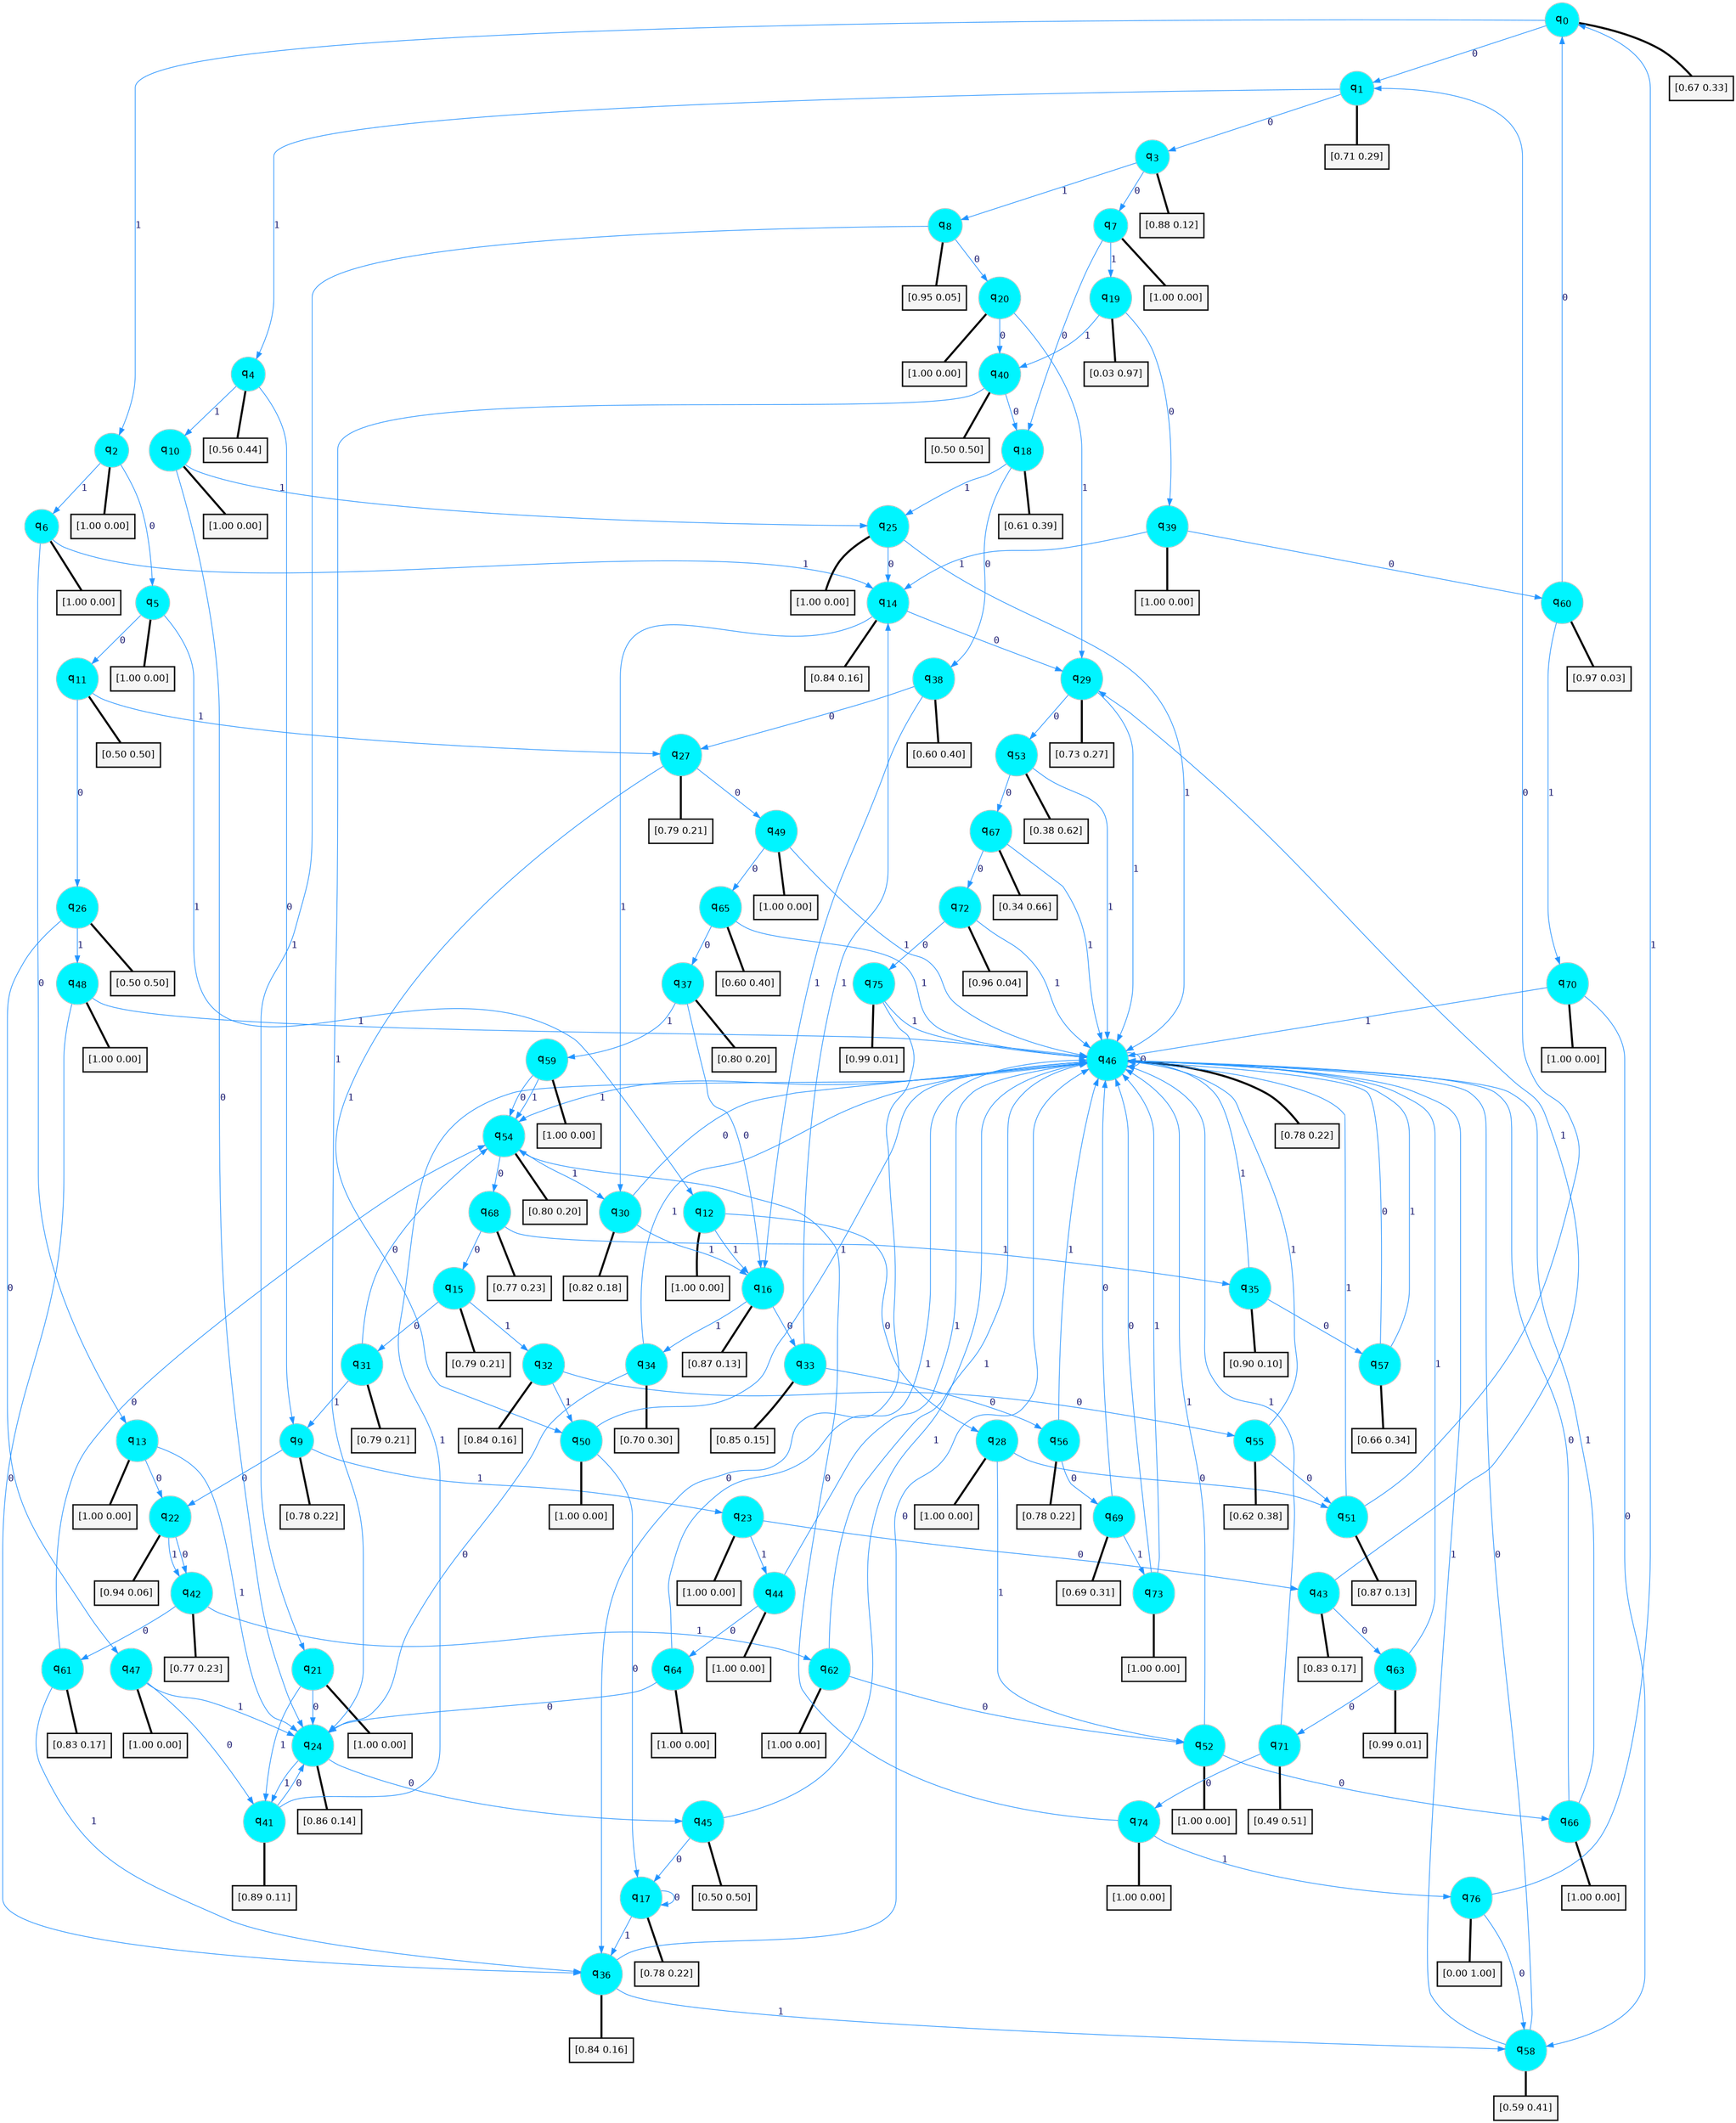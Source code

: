 digraph G {
graph [
bgcolor=transparent, dpi=300, rankdir=TD, size="40,25"];
node [
color=gray, fillcolor=turquoise1, fontcolor=black, fontname=Helvetica, fontsize=16, fontweight=bold, shape=circle, style=filled];
edge [
arrowsize=1, color=dodgerblue1, fontcolor=midnightblue, fontname=courier, fontweight=bold, penwidth=1, style=solid, weight=20];
0[label=<q<SUB>0</SUB>>];
1[label=<q<SUB>1</SUB>>];
2[label=<q<SUB>2</SUB>>];
3[label=<q<SUB>3</SUB>>];
4[label=<q<SUB>4</SUB>>];
5[label=<q<SUB>5</SUB>>];
6[label=<q<SUB>6</SUB>>];
7[label=<q<SUB>7</SUB>>];
8[label=<q<SUB>8</SUB>>];
9[label=<q<SUB>9</SUB>>];
10[label=<q<SUB>10</SUB>>];
11[label=<q<SUB>11</SUB>>];
12[label=<q<SUB>12</SUB>>];
13[label=<q<SUB>13</SUB>>];
14[label=<q<SUB>14</SUB>>];
15[label=<q<SUB>15</SUB>>];
16[label=<q<SUB>16</SUB>>];
17[label=<q<SUB>17</SUB>>];
18[label=<q<SUB>18</SUB>>];
19[label=<q<SUB>19</SUB>>];
20[label=<q<SUB>20</SUB>>];
21[label=<q<SUB>21</SUB>>];
22[label=<q<SUB>22</SUB>>];
23[label=<q<SUB>23</SUB>>];
24[label=<q<SUB>24</SUB>>];
25[label=<q<SUB>25</SUB>>];
26[label=<q<SUB>26</SUB>>];
27[label=<q<SUB>27</SUB>>];
28[label=<q<SUB>28</SUB>>];
29[label=<q<SUB>29</SUB>>];
30[label=<q<SUB>30</SUB>>];
31[label=<q<SUB>31</SUB>>];
32[label=<q<SUB>32</SUB>>];
33[label=<q<SUB>33</SUB>>];
34[label=<q<SUB>34</SUB>>];
35[label=<q<SUB>35</SUB>>];
36[label=<q<SUB>36</SUB>>];
37[label=<q<SUB>37</SUB>>];
38[label=<q<SUB>38</SUB>>];
39[label=<q<SUB>39</SUB>>];
40[label=<q<SUB>40</SUB>>];
41[label=<q<SUB>41</SUB>>];
42[label=<q<SUB>42</SUB>>];
43[label=<q<SUB>43</SUB>>];
44[label=<q<SUB>44</SUB>>];
45[label=<q<SUB>45</SUB>>];
46[label=<q<SUB>46</SUB>>];
47[label=<q<SUB>47</SUB>>];
48[label=<q<SUB>48</SUB>>];
49[label=<q<SUB>49</SUB>>];
50[label=<q<SUB>50</SUB>>];
51[label=<q<SUB>51</SUB>>];
52[label=<q<SUB>52</SUB>>];
53[label=<q<SUB>53</SUB>>];
54[label=<q<SUB>54</SUB>>];
55[label=<q<SUB>55</SUB>>];
56[label=<q<SUB>56</SUB>>];
57[label=<q<SUB>57</SUB>>];
58[label=<q<SUB>58</SUB>>];
59[label=<q<SUB>59</SUB>>];
60[label=<q<SUB>60</SUB>>];
61[label=<q<SUB>61</SUB>>];
62[label=<q<SUB>62</SUB>>];
63[label=<q<SUB>63</SUB>>];
64[label=<q<SUB>64</SUB>>];
65[label=<q<SUB>65</SUB>>];
66[label=<q<SUB>66</SUB>>];
67[label=<q<SUB>67</SUB>>];
68[label=<q<SUB>68</SUB>>];
69[label=<q<SUB>69</SUB>>];
70[label=<q<SUB>70</SUB>>];
71[label=<q<SUB>71</SUB>>];
72[label=<q<SUB>72</SUB>>];
73[label=<q<SUB>73</SUB>>];
74[label=<q<SUB>74</SUB>>];
75[label=<q<SUB>75</SUB>>];
76[label=<q<SUB>76</SUB>>];
77[label="[0.67 0.33]", shape=box,fontcolor=black, fontname=Helvetica, fontsize=14, penwidth=2, fillcolor=whitesmoke,color=black];
78[label="[0.71 0.29]", shape=box,fontcolor=black, fontname=Helvetica, fontsize=14, penwidth=2, fillcolor=whitesmoke,color=black];
79[label="[1.00 0.00]", shape=box,fontcolor=black, fontname=Helvetica, fontsize=14, penwidth=2, fillcolor=whitesmoke,color=black];
80[label="[0.88 0.12]", shape=box,fontcolor=black, fontname=Helvetica, fontsize=14, penwidth=2, fillcolor=whitesmoke,color=black];
81[label="[0.56 0.44]", shape=box,fontcolor=black, fontname=Helvetica, fontsize=14, penwidth=2, fillcolor=whitesmoke,color=black];
82[label="[1.00 0.00]", shape=box,fontcolor=black, fontname=Helvetica, fontsize=14, penwidth=2, fillcolor=whitesmoke,color=black];
83[label="[1.00 0.00]", shape=box,fontcolor=black, fontname=Helvetica, fontsize=14, penwidth=2, fillcolor=whitesmoke,color=black];
84[label="[1.00 0.00]", shape=box,fontcolor=black, fontname=Helvetica, fontsize=14, penwidth=2, fillcolor=whitesmoke,color=black];
85[label="[0.95 0.05]", shape=box,fontcolor=black, fontname=Helvetica, fontsize=14, penwidth=2, fillcolor=whitesmoke,color=black];
86[label="[0.78 0.22]", shape=box,fontcolor=black, fontname=Helvetica, fontsize=14, penwidth=2, fillcolor=whitesmoke,color=black];
87[label="[1.00 0.00]", shape=box,fontcolor=black, fontname=Helvetica, fontsize=14, penwidth=2, fillcolor=whitesmoke,color=black];
88[label="[0.50 0.50]", shape=box,fontcolor=black, fontname=Helvetica, fontsize=14, penwidth=2, fillcolor=whitesmoke,color=black];
89[label="[1.00 0.00]", shape=box,fontcolor=black, fontname=Helvetica, fontsize=14, penwidth=2, fillcolor=whitesmoke,color=black];
90[label="[1.00 0.00]", shape=box,fontcolor=black, fontname=Helvetica, fontsize=14, penwidth=2, fillcolor=whitesmoke,color=black];
91[label="[0.84 0.16]", shape=box,fontcolor=black, fontname=Helvetica, fontsize=14, penwidth=2, fillcolor=whitesmoke,color=black];
92[label="[0.79 0.21]", shape=box,fontcolor=black, fontname=Helvetica, fontsize=14, penwidth=2, fillcolor=whitesmoke,color=black];
93[label="[0.87 0.13]", shape=box,fontcolor=black, fontname=Helvetica, fontsize=14, penwidth=2, fillcolor=whitesmoke,color=black];
94[label="[0.78 0.22]", shape=box,fontcolor=black, fontname=Helvetica, fontsize=14, penwidth=2, fillcolor=whitesmoke,color=black];
95[label="[0.61 0.39]", shape=box,fontcolor=black, fontname=Helvetica, fontsize=14, penwidth=2, fillcolor=whitesmoke,color=black];
96[label="[0.03 0.97]", shape=box,fontcolor=black, fontname=Helvetica, fontsize=14, penwidth=2, fillcolor=whitesmoke,color=black];
97[label="[1.00 0.00]", shape=box,fontcolor=black, fontname=Helvetica, fontsize=14, penwidth=2, fillcolor=whitesmoke,color=black];
98[label="[1.00 0.00]", shape=box,fontcolor=black, fontname=Helvetica, fontsize=14, penwidth=2, fillcolor=whitesmoke,color=black];
99[label="[0.94 0.06]", shape=box,fontcolor=black, fontname=Helvetica, fontsize=14, penwidth=2, fillcolor=whitesmoke,color=black];
100[label="[1.00 0.00]", shape=box,fontcolor=black, fontname=Helvetica, fontsize=14, penwidth=2, fillcolor=whitesmoke,color=black];
101[label="[0.86 0.14]", shape=box,fontcolor=black, fontname=Helvetica, fontsize=14, penwidth=2, fillcolor=whitesmoke,color=black];
102[label="[1.00 0.00]", shape=box,fontcolor=black, fontname=Helvetica, fontsize=14, penwidth=2, fillcolor=whitesmoke,color=black];
103[label="[0.50 0.50]", shape=box,fontcolor=black, fontname=Helvetica, fontsize=14, penwidth=2, fillcolor=whitesmoke,color=black];
104[label="[0.79 0.21]", shape=box,fontcolor=black, fontname=Helvetica, fontsize=14, penwidth=2, fillcolor=whitesmoke,color=black];
105[label="[1.00 0.00]", shape=box,fontcolor=black, fontname=Helvetica, fontsize=14, penwidth=2, fillcolor=whitesmoke,color=black];
106[label="[0.73 0.27]", shape=box,fontcolor=black, fontname=Helvetica, fontsize=14, penwidth=2, fillcolor=whitesmoke,color=black];
107[label="[0.82 0.18]", shape=box,fontcolor=black, fontname=Helvetica, fontsize=14, penwidth=2, fillcolor=whitesmoke,color=black];
108[label="[0.79 0.21]", shape=box,fontcolor=black, fontname=Helvetica, fontsize=14, penwidth=2, fillcolor=whitesmoke,color=black];
109[label="[0.84 0.16]", shape=box,fontcolor=black, fontname=Helvetica, fontsize=14, penwidth=2, fillcolor=whitesmoke,color=black];
110[label="[0.85 0.15]", shape=box,fontcolor=black, fontname=Helvetica, fontsize=14, penwidth=2, fillcolor=whitesmoke,color=black];
111[label="[0.70 0.30]", shape=box,fontcolor=black, fontname=Helvetica, fontsize=14, penwidth=2, fillcolor=whitesmoke,color=black];
112[label="[0.90 0.10]", shape=box,fontcolor=black, fontname=Helvetica, fontsize=14, penwidth=2, fillcolor=whitesmoke,color=black];
113[label="[0.84 0.16]", shape=box,fontcolor=black, fontname=Helvetica, fontsize=14, penwidth=2, fillcolor=whitesmoke,color=black];
114[label="[0.80 0.20]", shape=box,fontcolor=black, fontname=Helvetica, fontsize=14, penwidth=2, fillcolor=whitesmoke,color=black];
115[label="[0.60 0.40]", shape=box,fontcolor=black, fontname=Helvetica, fontsize=14, penwidth=2, fillcolor=whitesmoke,color=black];
116[label="[1.00 0.00]", shape=box,fontcolor=black, fontname=Helvetica, fontsize=14, penwidth=2, fillcolor=whitesmoke,color=black];
117[label="[0.50 0.50]", shape=box,fontcolor=black, fontname=Helvetica, fontsize=14, penwidth=2, fillcolor=whitesmoke,color=black];
118[label="[0.89 0.11]", shape=box,fontcolor=black, fontname=Helvetica, fontsize=14, penwidth=2, fillcolor=whitesmoke,color=black];
119[label="[0.77 0.23]", shape=box,fontcolor=black, fontname=Helvetica, fontsize=14, penwidth=2, fillcolor=whitesmoke,color=black];
120[label="[0.83 0.17]", shape=box,fontcolor=black, fontname=Helvetica, fontsize=14, penwidth=2, fillcolor=whitesmoke,color=black];
121[label="[1.00 0.00]", shape=box,fontcolor=black, fontname=Helvetica, fontsize=14, penwidth=2, fillcolor=whitesmoke,color=black];
122[label="[0.50 0.50]", shape=box,fontcolor=black, fontname=Helvetica, fontsize=14, penwidth=2, fillcolor=whitesmoke,color=black];
123[label="[0.78 0.22]", shape=box,fontcolor=black, fontname=Helvetica, fontsize=14, penwidth=2, fillcolor=whitesmoke,color=black];
124[label="[1.00 0.00]", shape=box,fontcolor=black, fontname=Helvetica, fontsize=14, penwidth=2, fillcolor=whitesmoke,color=black];
125[label="[1.00 0.00]", shape=box,fontcolor=black, fontname=Helvetica, fontsize=14, penwidth=2, fillcolor=whitesmoke,color=black];
126[label="[1.00 0.00]", shape=box,fontcolor=black, fontname=Helvetica, fontsize=14, penwidth=2, fillcolor=whitesmoke,color=black];
127[label="[1.00 0.00]", shape=box,fontcolor=black, fontname=Helvetica, fontsize=14, penwidth=2, fillcolor=whitesmoke,color=black];
128[label="[0.87 0.13]", shape=box,fontcolor=black, fontname=Helvetica, fontsize=14, penwidth=2, fillcolor=whitesmoke,color=black];
129[label="[1.00 0.00]", shape=box,fontcolor=black, fontname=Helvetica, fontsize=14, penwidth=2, fillcolor=whitesmoke,color=black];
130[label="[0.38 0.62]", shape=box,fontcolor=black, fontname=Helvetica, fontsize=14, penwidth=2, fillcolor=whitesmoke,color=black];
131[label="[0.80 0.20]", shape=box,fontcolor=black, fontname=Helvetica, fontsize=14, penwidth=2, fillcolor=whitesmoke,color=black];
132[label="[0.62 0.38]", shape=box,fontcolor=black, fontname=Helvetica, fontsize=14, penwidth=2, fillcolor=whitesmoke,color=black];
133[label="[0.78 0.22]", shape=box,fontcolor=black, fontname=Helvetica, fontsize=14, penwidth=2, fillcolor=whitesmoke,color=black];
134[label="[0.66 0.34]", shape=box,fontcolor=black, fontname=Helvetica, fontsize=14, penwidth=2, fillcolor=whitesmoke,color=black];
135[label="[0.59 0.41]", shape=box,fontcolor=black, fontname=Helvetica, fontsize=14, penwidth=2, fillcolor=whitesmoke,color=black];
136[label="[1.00 0.00]", shape=box,fontcolor=black, fontname=Helvetica, fontsize=14, penwidth=2, fillcolor=whitesmoke,color=black];
137[label="[0.97 0.03]", shape=box,fontcolor=black, fontname=Helvetica, fontsize=14, penwidth=2, fillcolor=whitesmoke,color=black];
138[label="[0.83 0.17]", shape=box,fontcolor=black, fontname=Helvetica, fontsize=14, penwidth=2, fillcolor=whitesmoke,color=black];
139[label="[1.00 0.00]", shape=box,fontcolor=black, fontname=Helvetica, fontsize=14, penwidth=2, fillcolor=whitesmoke,color=black];
140[label="[0.99 0.01]", shape=box,fontcolor=black, fontname=Helvetica, fontsize=14, penwidth=2, fillcolor=whitesmoke,color=black];
141[label="[1.00 0.00]", shape=box,fontcolor=black, fontname=Helvetica, fontsize=14, penwidth=2, fillcolor=whitesmoke,color=black];
142[label="[0.60 0.40]", shape=box,fontcolor=black, fontname=Helvetica, fontsize=14, penwidth=2, fillcolor=whitesmoke,color=black];
143[label="[1.00 0.00]", shape=box,fontcolor=black, fontname=Helvetica, fontsize=14, penwidth=2, fillcolor=whitesmoke,color=black];
144[label="[0.34 0.66]", shape=box,fontcolor=black, fontname=Helvetica, fontsize=14, penwidth=2, fillcolor=whitesmoke,color=black];
145[label="[0.77 0.23]", shape=box,fontcolor=black, fontname=Helvetica, fontsize=14, penwidth=2, fillcolor=whitesmoke,color=black];
146[label="[0.69 0.31]", shape=box,fontcolor=black, fontname=Helvetica, fontsize=14, penwidth=2, fillcolor=whitesmoke,color=black];
147[label="[1.00 0.00]", shape=box,fontcolor=black, fontname=Helvetica, fontsize=14, penwidth=2, fillcolor=whitesmoke,color=black];
148[label="[0.49 0.51]", shape=box,fontcolor=black, fontname=Helvetica, fontsize=14, penwidth=2, fillcolor=whitesmoke,color=black];
149[label="[0.96 0.04]", shape=box,fontcolor=black, fontname=Helvetica, fontsize=14, penwidth=2, fillcolor=whitesmoke,color=black];
150[label="[1.00 0.00]", shape=box,fontcolor=black, fontname=Helvetica, fontsize=14, penwidth=2, fillcolor=whitesmoke,color=black];
151[label="[1.00 0.00]", shape=box,fontcolor=black, fontname=Helvetica, fontsize=14, penwidth=2, fillcolor=whitesmoke,color=black];
152[label="[0.99 0.01]", shape=box,fontcolor=black, fontname=Helvetica, fontsize=14, penwidth=2, fillcolor=whitesmoke,color=black];
153[label="[0.00 1.00]", shape=box,fontcolor=black, fontname=Helvetica, fontsize=14, penwidth=2, fillcolor=whitesmoke,color=black];
0->1 [label=0];
0->2 [label=1];
0->77 [arrowhead=none, penwidth=3,color=black];
1->3 [label=0];
1->4 [label=1];
1->78 [arrowhead=none, penwidth=3,color=black];
2->5 [label=0];
2->6 [label=1];
2->79 [arrowhead=none, penwidth=3,color=black];
3->7 [label=0];
3->8 [label=1];
3->80 [arrowhead=none, penwidth=3,color=black];
4->9 [label=0];
4->10 [label=1];
4->81 [arrowhead=none, penwidth=3,color=black];
5->11 [label=0];
5->12 [label=1];
5->82 [arrowhead=none, penwidth=3,color=black];
6->13 [label=0];
6->14 [label=1];
6->83 [arrowhead=none, penwidth=3,color=black];
7->18 [label=0];
7->19 [label=1];
7->84 [arrowhead=none, penwidth=3,color=black];
8->20 [label=0];
8->21 [label=1];
8->85 [arrowhead=none, penwidth=3,color=black];
9->22 [label=0];
9->23 [label=1];
9->86 [arrowhead=none, penwidth=3,color=black];
10->24 [label=0];
10->25 [label=1];
10->87 [arrowhead=none, penwidth=3,color=black];
11->26 [label=0];
11->27 [label=1];
11->88 [arrowhead=none, penwidth=3,color=black];
12->28 [label=0];
12->16 [label=1];
12->89 [arrowhead=none, penwidth=3,color=black];
13->22 [label=0];
13->24 [label=1];
13->90 [arrowhead=none, penwidth=3,color=black];
14->29 [label=0];
14->30 [label=1];
14->91 [arrowhead=none, penwidth=3,color=black];
15->31 [label=0];
15->32 [label=1];
15->92 [arrowhead=none, penwidth=3,color=black];
16->33 [label=0];
16->34 [label=1];
16->93 [arrowhead=none, penwidth=3,color=black];
17->17 [label=0];
17->36 [label=1];
17->94 [arrowhead=none, penwidth=3,color=black];
18->38 [label=0];
18->25 [label=1];
18->95 [arrowhead=none, penwidth=3,color=black];
19->39 [label=0];
19->40 [label=1];
19->96 [arrowhead=none, penwidth=3,color=black];
20->40 [label=0];
20->29 [label=1];
20->97 [arrowhead=none, penwidth=3,color=black];
21->24 [label=0];
21->41 [label=1];
21->98 [arrowhead=none, penwidth=3,color=black];
22->42 [label=0];
22->42 [label=1];
22->99 [arrowhead=none, penwidth=3,color=black];
23->43 [label=0];
23->44 [label=1];
23->100 [arrowhead=none, penwidth=3,color=black];
24->45 [label=0];
24->41 [label=1];
24->101 [arrowhead=none, penwidth=3,color=black];
25->14 [label=0];
25->46 [label=1];
25->102 [arrowhead=none, penwidth=3,color=black];
26->47 [label=0];
26->48 [label=1];
26->103 [arrowhead=none, penwidth=3,color=black];
27->49 [label=0];
27->50 [label=1];
27->104 [arrowhead=none, penwidth=3,color=black];
28->51 [label=0];
28->52 [label=1];
28->105 [arrowhead=none, penwidth=3,color=black];
29->53 [label=0];
29->46 [label=1];
29->106 [arrowhead=none, penwidth=3,color=black];
30->46 [label=0];
30->16 [label=1];
30->107 [arrowhead=none, penwidth=3,color=black];
31->54 [label=0];
31->9 [label=1];
31->108 [arrowhead=none, penwidth=3,color=black];
32->55 [label=0];
32->50 [label=1];
32->109 [arrowhead=none, penwidth=3,color=black];
33->56 [label=0];
33->14 [label=1];
33->110 [arrowhead=none, penwidth=3,color=black];
34->24 [label=0];
34->46 [label=1];
34->111 [arrowhead=none, penwidth=3,color=black];
35->57 [label=0];
35->46 [label=1];
35->112 [arrowhead=none, penwidth=3,color=black];
36->46 [label=0];
36->58 [label=1];
36->113 [arrowhead=none, penwidth=3,color=black];
37->16 [label=0];
37->59 [label=1];
37->114 [arrowhead=none, penwidth=3,color=black];
38->27 [label=0];
38->16 [label=1];
38->115 [arrowhead=none, penwidth=3,color=black];
39->60 [label=0];
39->14 [label=1];
39->116 [arrowhead=none, penwidth=3,color=black];
40->18 [label=0];
40->24 [label=1];
40->117 [arrowhead=none, penwidth=3,color=black];
41->24 [label=0];
41->46 [label=1];
41->118 [arrowhead=none, penwidth=3,color=black];
42->61 [label=0];
42->62 [label=1];
42->119 [arrowhead=none, penwidth=3,color=black];
43->63 [label=0];
43->29 [label=1];
43->120 [arrowhead=none, penwidth=3,color=black];
44->64 [label=0];
44->46 [label=1];
44->121 [arrowhead=none, penwidth=3,color=black];
45->17 [label=0];
45->46 [label=1];
45->122 [arrowhead=none, penwidth=3,color=black];
46->46 [label=0];
46->54 [label=1];
46->123 [arrowhead=none, penwidth=3,color=black];
47->41 [label=0];
47->24 [label=1];
47->124 [arrowhead=none, penwidth=3,color=black];
48->36 [label=0];
48->46 [label=1];
48->125 [arrowhead=none, penwidth=3,color=black];
49->65 [label=0];
49->46 [label=1];
49->126 [arrowhead=none, penwidth=3,color=black];
50->17 [label=0];
50->46 [label=1];
50->127 [arrowhead=none, penwidth=3,color=black];
51->1 [label=0];
51->46 [label=1];
51->128 [arrowhead=none, penwidth=3,color=black];
52->66 [label=0];
52->46 [label=1];
52->129 [arrowhead=none, penwidth=3,color=black];
53->67 [label=0];
53->46 [label=1];
53->130 [arrowhead=none, penwidth=3,color=black];
54->68 [label=0];
54->30 [label=1];
54->131 [arrowhead=none, penwidth=3,color=black];
55->51 [label=0];
55->46 [label=1];
55->132 [arrowhead=none, penwidth=3,color=black];
56->69 [label=0];
56->46 [label=1];
56->133 [arrowhead=none, penwidth=3,color=black];
57->46 [label=0];
57->46 [label=1];
57->134 [arrowhead=none, penwidth=3,color=black];
58->46 [label=0];
58->46 [label=1];
58->135 [arrowhead=none, penwidth=3,color=black];
59->54 [label=0];
59->54 [label=1];
59->136 [arrowhead=none, penwidth=3,color=black];
60->0 [label=0];
60->70 [label=1];
60->137 [arrowhead=none, penwidth=3,color=black];
61->54 [label=0];
61->36 [label=1];
61->138 [arrowhead=none, penwidth=3,color=black];
62->52 [label=0];
62->46 [label=1];
62->139 [arrowhead=none, penwidth=3,color=black];
63->71 [label=0];
63->46 [label=1];
63->140 [arrowhead=none, penwidth=3,color=black];
64->24 [label=0];
64->46 [label=1];
64->141 [arrowhead=none, penwidth=3,color=black];
65->37 [label=0];
65->46 [label=1];
65->142 [arrowhead=none, penwidth=3,color=black];
66->46 [label=0];
66->46 [label=1];
66->143 [arrowhead=none, penwidth=3,color=black];
67->72 [label=0];
67->46 [label=1];
67->144 [arrowhead=none, penwidth=3,color=black];
68->15 [label=0];
68->35 [label=1];
68->145 [arrowhead=none, penwidth=3,color=black];
69->46 [label=0];
69->73 [label=1];
69->146 [arrowhead=none, penwidth=3,color=black];
70->58 [label=0];
70->46 [label=1];
70->147 [arrowhead=none, penwidth=3,color=black];
71->74 [label=0];
71->46 [label=1];
71->148 [arrowhead=none, penwidth=3,color=black];
72->75 [label=0];
72->46 [label=1];
72->149 [arrowhead=none, penwidth=3,color=black];
73->46 [label=0];
73->46 [label=1];
73->150 [arrowhead=none, penwidth=3,color=black];
74->54 [label=0];
74->76 [label=1];
74->151 [arrowhead=none, penwidth=3,color=black];
75->36 [label=0];
75->46 [label=1];
75->152 [arrowhead=none, penwidth=3,color=black];
76->58 [label=0];
76->0 [label=1];
76->153 [arrowhead=none, penwidth=3,color=black];
}
